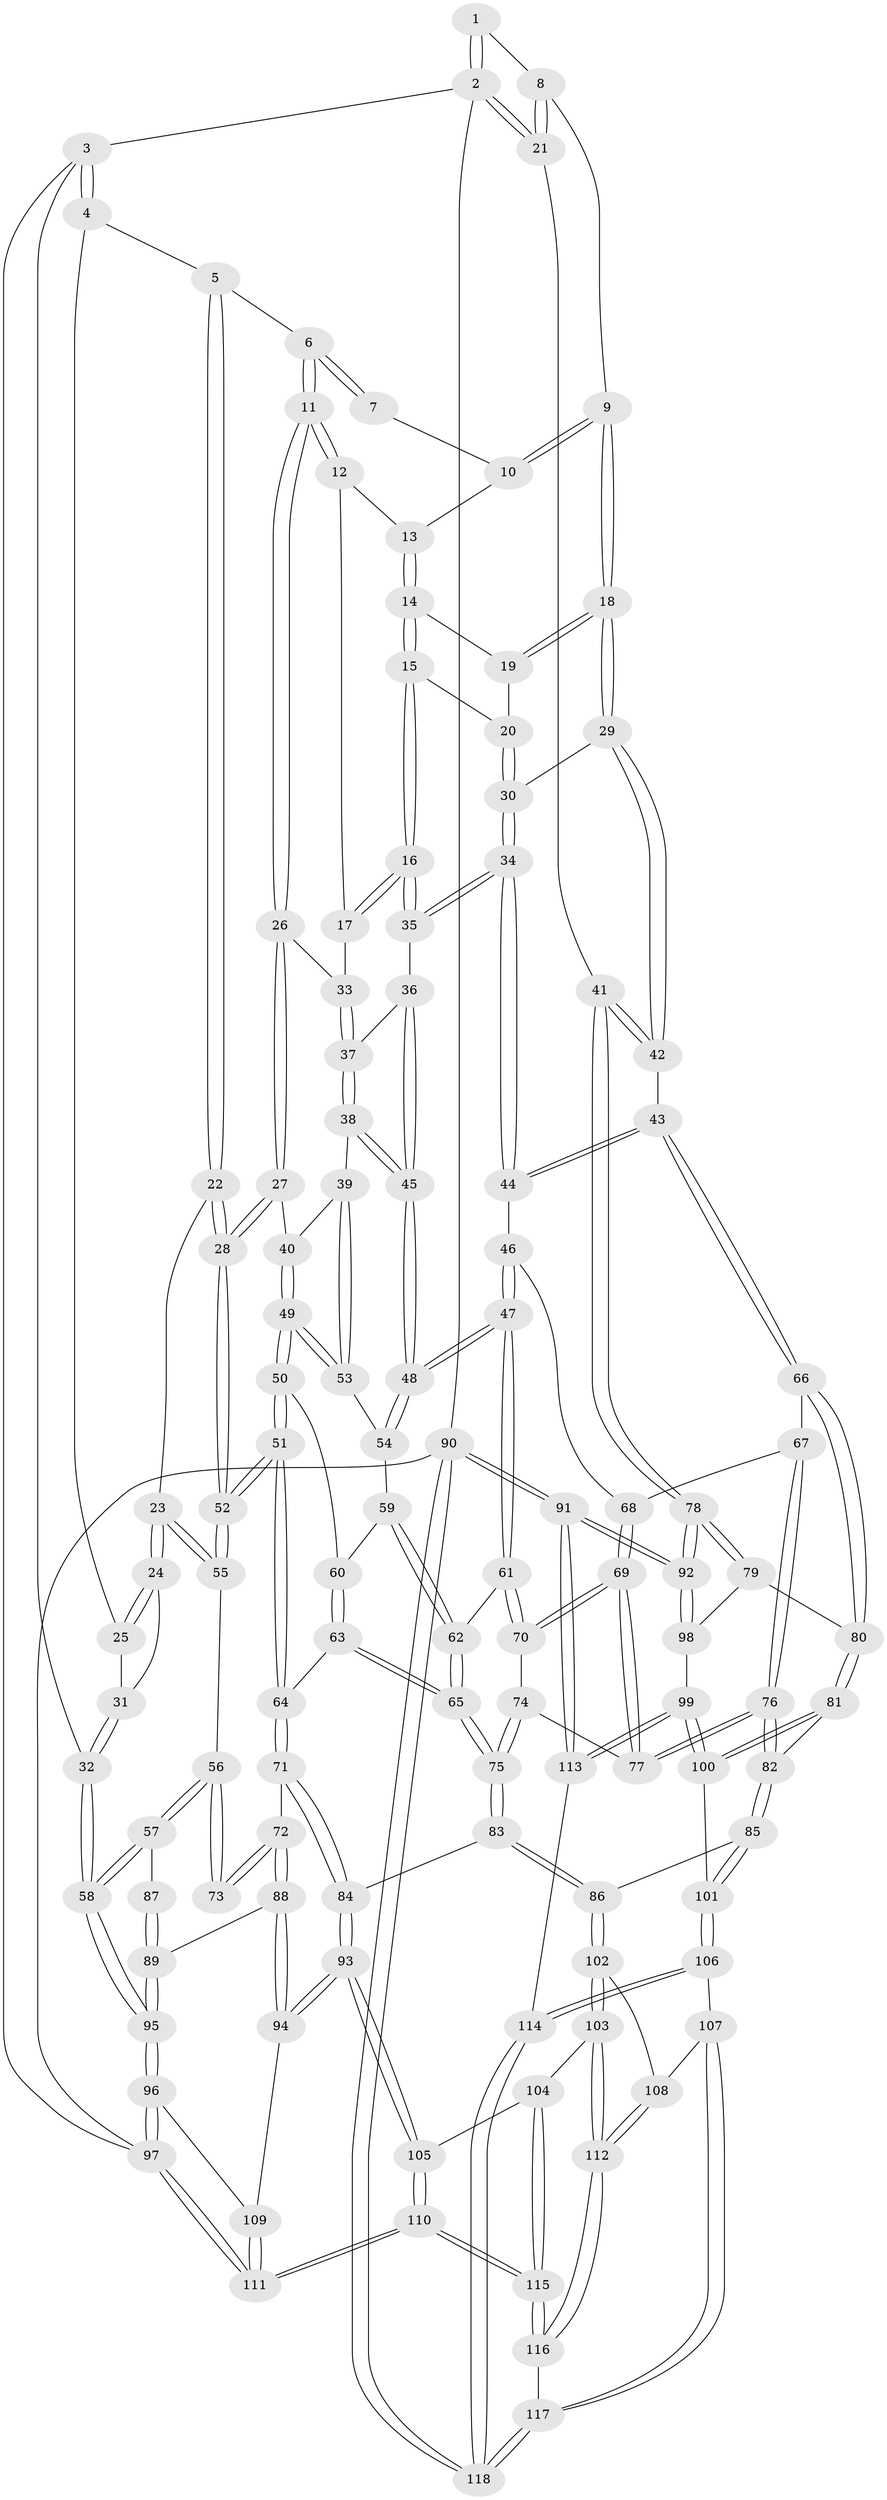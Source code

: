 // coarse degree distribution, {4: 0.4142857142857143, 7: 0.014285714285714285, 5: 0.3, 3: 0.17142857142857143, 6: 0.1}
// Generated by graph-tools (version 1.1) at 2025/52/02/27/25 19:52:43]
// undirected, 118 vertices, 292 edges
graph export_dot {
graph [start="1"]
  node [color=gray90,style=filled];
  1 [pos="+0.8373992050161065+0"];
  2 [pos="+1+0"];
  3 [pos="+0+0"];
  4 [pos="+0+0"];
  5 [pos="+0.23844221781525488+0"];
  6 [pos="+0.3920554871775995+0"];
  7 [pos="+0.8184495380675315+0"];
  8 [pos="+0.9469561964842645+0.08822498106211547"];
  9 [pos="+0.9132545521751246+0.12796359107200608"];
  10 [pos="+0.8088872587236318+0"];
  11 [pos="+0.4376147772119727+0"];
  12 [pos="+0.6554301953963292+0.05546096303822518"];
  13 [pos="+0.7791874539128996+0.001324489682417016"];
  14 [pos="+0.7807002164455947+0.016014314649283247"];
  15 [pos="+0.7122997863543714+0.13198038130270337"];
  16 [pos="+0.7027012123429475+0.1419209914136577"];
  17 [pos="+0.6775429590745078+0.12552587154657127"];
  18 [pos="+0.9096495032764605+0.13293312408628352"];
  19 [pos="+0.8018373872309307+0.04692416292874762"];
  20 [pos="+0.8003806087724024+0.14216490403717214"];
  21 [pos="+1+0"];
  22 [pos="+0.2065582296172178+0.08482860454155838"];
  23 [pos="+0.1458685154125153+0.2295910955009961"];
  24 [pos="+0.13489861799149516+0.22490959675203342"];
  25 [pos="+0.06082768813710068+0.12635333497571538"];
  26 [pos="+0.4383259167963604+0"];
  27 [pos="+0.4017193665928796+0.18272161422472755"];
  28 [pos="+0.32277877676600697+0.24536563234365033"];
  29 [pos="+0.9078821417041192+0.1698654501846492"];
  30 [pos="+0.8275045646483394+0.18941843920552304"];
  31 [pos="+0+0.2166429616129554"];
  32 [pos="+0+0.27068598203704447"];
  33 [pos="+0.5568440693616946+0.11561573393938906"];
  34 [pos="+0.7533016305626874+0.2535403720309755"];
  35 [pos="+0.7039753041310289+0.2157972789330405"];
  36 [pos="+0.6669205717858754+0.2236742136804384"];
  37 [pos="+0.5676262716545447+0.15478571194974086"];
  38 [pos="+0.5372239051903918+0.25022859512339574"];
  39 [pos="+0.46157810973459684+0.24159671277182312"];
  40 [pos="+0.45594614840922243+0.237616968546707"];
  41 [pos="+1+0.35616668793097506"];
  42 [pos="+1+0.3318039975431577"];
  43 [pos="+0.8739897941526144+0.3864887171949119"];
  44 [pos="+0.7715615993294461+0.32250073882578706"];
  45 [pos="+0.5811182020363791+0.2958170683910639"];
  46 [pos="+0.6603592192557544+0.3890921258267015"];
  47 [pos="+0.5956876396325073+0.38517525437792505"];
  48 [pos="+0.5830398266862411+0.359424890443439"];
  49 [pos="+0.38335620690203975+0.3597407348332594"];
  50 [pos="+0.3697779720600189+0.36623813078354867"];
  51 [pos="+0.27508313658516936+0.3596321769365854"];
  52 [pos="+0.2606518216548251+0.3431716820229813"];
  53 [pos="+0.4663988079303303+0.3377666104805639"];
  54 [pos="+0.4715709623164719+0.3410710290455435"];
  55 [pos="+0.1867798026786968+0.33048754580847706"];
  56 [pos="+0.1484869273929552+0.3563518116224513"];
  57 [pos="+0+0.43554230742122324"];
  58 [pos="+0+0.43718722217009537"];
  59 [pos="+0.4653419048270069+0.4157242610322675"];
  60 [pos="+0.4421927801754492+0.42919894486922666"];
  61 [pos="+0.5818293817933956+0.4096967116342734"];
  62 [pos="+0.5740565617911763+0.41542804021377644"];
  63 [pos="+0.43920350195988717+0.5240968689987721"];
  64 [pos="+0.29752453692546715+0.4769826098436624"];
  65 [pos="+0.47328878921380474+0.5616530236429973"];
  66 [pos="+0.8457350084762231+0.45705120164304563"];
  67 [pos="+0.7766663949648337+0.47620867137306955"];
  68 [pos="+0.684081568331266+0.43196900440224684"];
  69 [pos="+0.6863177969142896+0.5554298435571168"];
  70 [pos="+0.5978957434341756+0.45116982795173644"];
  71 [pos="+0.2620922194634911+0.548270713473971"];
  72 [pos="+0.16530488562800652+0.5714523838549059"];
  73 [pos="+0.15729431577457692+0.5642676590153836"];
  74 [pos="+0.5954972336036594+0.5603715226695919"];
  75 [pos="+0.4849050304099706+0.6075992889192501"];
  76 [pos="+0.6878863081367984+0.5577317882745416"];
  77 [pos="+0.686771692918706+0.556909077095441"];
  78 [pos="+1+0.6590368921264982"];
  79 [pos="+0.8897307191004987+0.5882935007693396"];
  80 [pos="+0.8611699836524913+0.5619734313613195"];
  81 [pos="+0.7391273963608157+0.6117343039848244"];
  82 [pos="+0.7011325329129833+0.5839817676260615"];
  83 [pos="+0.4808802833359119+0.6304464202233366"];
  84 [pos="+0.31836734016538326+0.6431791052908417"];
  85 [pos="+0.6087663497428019+0.6763135025882874"];
  86 [pos="+0.49844545068101115+0.6722855339564087"];
  87 [pos="+0.10048420599041094+0.5477888881479175"];
  88 [pos="+0.13736490825896466+0.7100522499943601"];
  89 [pos="+0.021604668657375967+0.6780735147013478"];
  90 [pos="+1+1"];
  91 [pos="+1+1"];
  92 [pos="+1+0.665880334856058"];
  93 [pos="+0.24038149139199472+0.7834043494643396"];
  94 [pos="+0.16694305454077144+0.7547400132441046"];
  95 [pos="+0+0.6469175481402942"];
  96 [pos="+0+1"];
  97 [pos="+0+1"];
  98 [pos="+0.8329627896105132+0.7336161217871298"];
  99 [pos="+0.7792415775737814+0.7820616725260217"];
  100 [pos="+0.7619617454185615+0.7760872052401722"];
  101 [pos="+0.7447214889209116+0.7794427945887182"];
  102 [pos="+0.48981688996652284+0.7498529112557805"];
  103 [pos="+0.36552172189334525+0.8261793448073403"];
  104 [pos="+0.3406623195771284+0.8228721667823301"];
  105 [pos="+0.24496118085186852+0.7898099382266559"];
  106 [pos="+0.6456028177445186+0.8426661600798636"];
  107 [pos="+0.6255147503334172+0.85249885613448"];
  108 [pos="+0.5192561924036997+0.7838032965973657"];
  109 [pos="+0.15260440195067743+0.7671033461291301"];
  110 [pos="+0.11466437464941906+1"];
  111 [pos="+0+1"];
  112 [pos="+0.45733642310954975+1"];
  113 [pos="+0.8019588841256828+0.8114189433992955"];
  114 [pos="+0.7842872572242686+0.9979547352746034"];
  115 [pos="+0.2555306615427659+1"];
  116 [pos="+0.48428190028425605+1"];
  117 [pos="+0.5672986169124574+1"];
  118 [pos="+0.7878755692097825+1"];
  1 -- 2;
  1 -- 2;
  1 -- 8;
  2 -- 3;
  2 -- 21;
  2 -- 21;
  2 -- 90;
  3 -- 4;
  3 -- 4;
  3 -- 32;
  3 -- 97;
  4 -- 5;
  4 -- 25;
  5 -- 6;
  5 -- 22;
  5 -- 22;
  6 -- 7;
  6 -- 7;
  6 -- 11;
  6 -- 11;
  7 -- 10;
  8 -- 9;
  8 -- 21;
  8 -- 21;
  9 -- 10;
  9 -- 10;
  9 -- 18;
  9 -- 18;
  10 -- 13;
  11 -- 12;
  11 -- 12;
  11 -- 26;
  11 -- 26;
  12 -- 13;
  12 -- 17;
  13 -- 14;
  13 -- 14;
  14 -- 15;
  14 -- 15;
  14 -- 19;
  15 -- 16;
  15 -- 16;
  15 -- 20;
  16 -- 17;
  16 -- 17;
  16 -- 35;
  16 -- 35;
  17 -- 33;
  18 -- 19;
  18 -- 19;
  18 -- 29;
  18 -- 29;
  19 -- 20;
  20 -- 30;
  20 -- 30;
  21 -- 41;
  22 -- 23;
  22 -- 28;
  22 -- 28;
  23 -- 24;
  23 -- 24;
  23 -- 55;
  23 -- 55;
  24 -- 25;
  24 -- 25;
  24 -- 31;
  25 -- 31;
  26 -- 27;
  26 -- 27;
  26 -- 33;
  27 -- 28;
  27 -- 28;
  27 -- 40;
  28 -- 52;
  28 -- 52;
  29 -- 30;
  29 -- 42;
  29 -- 42;
  30 -- 34;
  30 -- 34;
  31 -- 32;
  31 -- 32;
  32 -- 58;
  32 -- 58;
  33 -- 37;
  33 -- 37;
  34 -- 35;
  34 -- 35;
  34 -- 44;
  34 -- 44;
  35 -- 36;
  36 -- 37;
  36 -- 45;
  36 -- 45;
  37 -- 38;
  37 -- 38;
  38 -- 39;
  38 -- 45;
  38 -- 45;
  39 -- 40;
  39 -- 53;
  39 -- 53;
  40 -- 49;
  40 -- 49;
  41 -- 42;
  41 -- 42;
  41 -- 78;
  41 -- 78;
  42 -- 43;
  43 -- 44;
  43 -- 44;
  43 -- 66;
  43 -- 66;
  44 -- 46;
  45 -- 48;
  45 -- 48;
  46 -- 47;
  46 -- 47;
  46 -- 68;
  47 -- 48;
  47 -- 48;
  47 -- 61;
  47 -- 61;
  48 -- 54;
  48 -- 54;
  49 -- 50;
  49 -- 50;
  49 -- 53;
  49 -- 53;
  50 -- 51;
  50 -- 51;
  50 -- 60;
  51 -- 52;
  51 -- 52;
  51 -- 64;
  51 -- 64;
  52 -- 55;
  52 -- 55;
  53 -- 54;
  54 -- 59;
  55 -- 56;
  56 -- 57;
  56 -- 57;
  56 -- 73;
  56 -- 73;
  57 -- 58;
  57 -- 58;
  57 -- 87;
  58 -- 95;
  58 -- 95;
  59 -- 60;
  59 -- 62;
  59 -- 62;
  60 -- 63;
  60 -- 63;
  61 -- 62;
  61 -- 70;
  61 -- 70;
  62 -- 65;
  62 -- 65;
  63 -- 64;
  63 -- 65;
  63 -- 65;
  64 -- 71;
  64 -- 71;
  65 -- 75;
  65 -- 75;
  66 -- 67;
  66 -- 80;
  66 -- 80;
  67 -- 68;
  67 -- 76;
  67 -- 76;
  68 -- 69;
  68 -- 69;
  69 -- 70;
  69 -- 70;
  69 -- 77;
  69 -- 77;
  70 -- 74;
  71 -- 72;
  71 -- 84;
  71 -- 84;
  72 -- 73;
  72 -- 73;
  72 -- 88;
  72 -- 88;
  74 -- 75;
  74 -- 75;
  74 -- 77;
  75 -- 83;
  75 -- 83;
  76 -- 77;
  76 -- 77;
  76 -- 82;
  76 -- 82;
  78 -- 79;
  78 -- 79;
  78 -- 92;
  78 -- 92;
  79 -- 80;
  79 -- 98;
  80 -- 81;
  80 -- 81;
  81 -- 82;
  81 -- 100;
  81 -- 100;
  82 -- 85;
  82 -- 85;
  83 -- 84;
  83 -- 86;
  83 -- 86;
  84 -- 93;
  84 -- 93;
  85 -- 86;
  85 -- 101;
  85 -- 101;
  86 -- 102;
  86 -- 102;
  87 -- 89;
  87 -- 89;
  88 -- 89;
  88 -- 94;
  88 -- 94;
  89 -- 95;
  89 -- 95;
  90 -- 91;
  90 -- 91;
  90 -- 118;
  90 -- 118;
  90 -- 97;
  91 -- 92;
  91 -- 92;
  91 -- 113;
  91 -- 113;
  92 -- 98;
  92 -- 98;
  93 -- 94;
  93 -- 94;
  93 -- 105;
  93 -- 105;
  94 -- 109;
  95 -- 96;
  95 -- 96;
  96 -- 97;
  96 -- 97;
  96 -- 109;
  97 -- 111;
  97 -- 111;
  98 -- 99;
  99 -- 100;
  99 -- 100;
  99 -- 113;
  99 -- 113;
  100 -- 101;
  101 -- 106;
  101 -- 106;
  102 -- 103;
  102 -- 103;
  102 -- 108;
  103 -- 104;
  103 -- 112;
  103 -- 112;
  104 -- 105;
  104 -- 115;
  104 -- 115;
  105 -- 110;
  105 -- 110;
  106 -- 107;
  106 -- 114;
  106 -- 114;
  107 -- 108;
  107 -- 117;
  107 -- 117;
  108 -- 112;
  108 -- 112;
  109 -- 111;
  109 -- 111;
  110 -- 111;
  110 -- 111;
  110 -- 115;
  110 -- 115;
  112 -- 116;
  112 -- 116;
  113 -- 114;
  114 -- 118;
  114 -- 118;
  115 -- 116;
  115 -- 116;
  116 -- 117;
  117 -- 118;
  117 -- 118;
}
